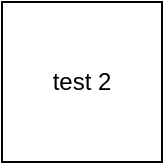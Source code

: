 <mxfile version="10.5.9" type="github"><diagram id="wjcpyEBIuuqwP_-ccy74" name="Page-1"><mxGraphModel dx="1460" dy="721" grid="1" gridSize="10" guides="1" tooltips="1" connect="1" arrows="1" fold="1" page="1" pageScale="1" pageWidth="850" pageHeight="1100" math="0" shadow="0"><root><mxCell id="0"/><mxCell id="1" parent="0"/><mxCell id="GmtKRMIFjJm3Vx926lzt-1" value="test 2&lt;br&gt;" style="whiteSpace=wrap;html=1;aspect=fixed;" vertex="1" parent="1"><mxGeometry x="20" y="20" width="80" height="80" as="geometry"/></mxCell></root></mxGraphModel></diagram></mxfile>
